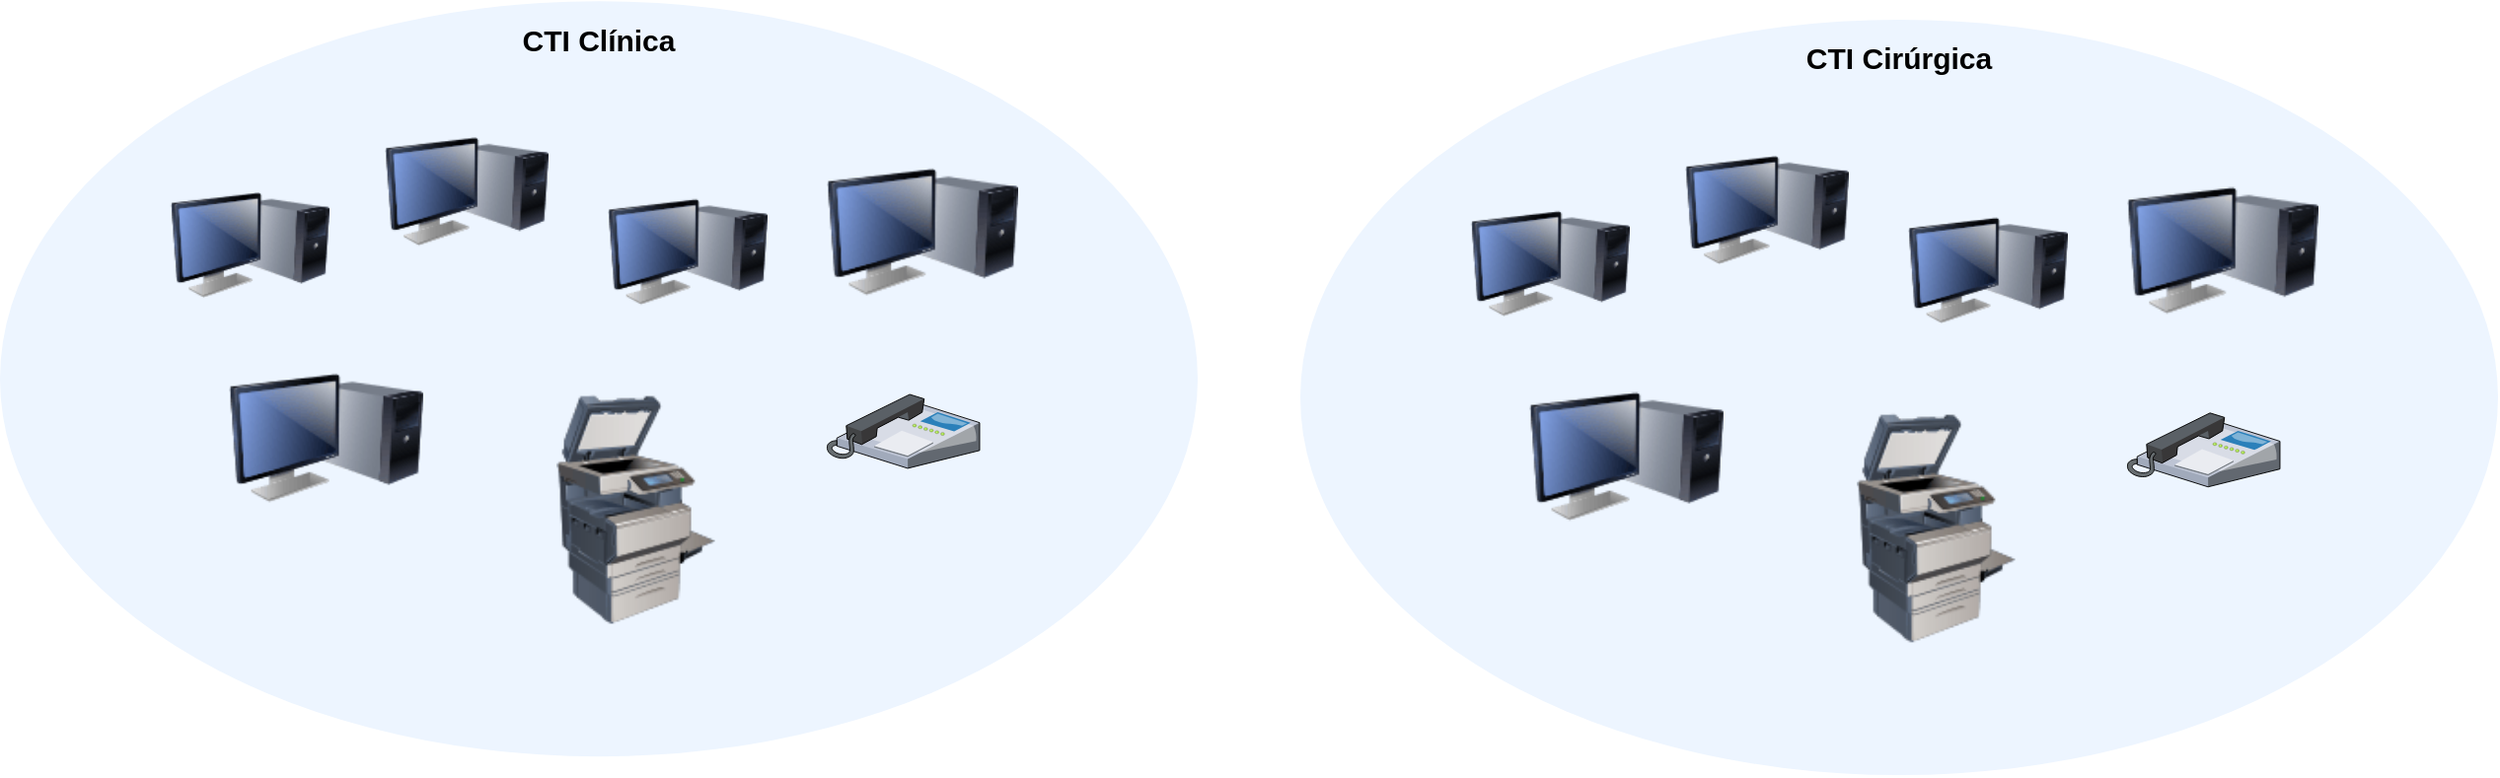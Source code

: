 <mxfile version="24.7.7">
  <diagram id="j2_C4gLJk_HeaDmi43oK" name="Page-1">
    <mxGraphModel dx="2626" dy="791" grid="0" gridSize="10" guides="1" tooltips="1" connect="1" arrows="1" fold="1" page="0" pageScale="1" pageWidth="827" pageHeight="1169" background="none" math="1" shadow="0">
      <root>
        <mxCell id="X5NqExCQtvZxIxQ7pmgY-0" />
        <mxCell id="1" parent="X5NqExCQtvZxIxQ7pmgY-0" />
        <object label="CTI Clínica" id="Gr0Zq-AI6Quabplr0KPa-98">
          <mxCell style="ellipse;whiteSpace=wrap;strokeWidth=2;fillColor=#EDF5FF;fontSize=15;strokeColor=none;container=0;verticalAlign=top;spacingBottom=0;spacingTop=4;fontStyle=1;fontColor=default;metaEdit=0;comic=0;gradientColor=none;html=1;" parent="1" vertex="1">
            <mxGeometry x="-991" y="90.59" width="607" height="383" as="geometry">
              <mxRectangle x="-576" y="218" width="250" height="60" as="alternateBounds" />
            </mxGeometry>
          </mxCell>
        </object>
        <object label="" placeholders="1" id="Gr0Zq-AI6Quabplr0KPa-102">
          <mxCell style="image;html=1;image=img/lib/clip_art/computers/Monitor_Tower_128x128.png;fontFamily=Helvetica;fontSize=12;fontColor=#0A3DA3;align=center;strokeWidth=2;fillColor=#EDF5FF;fontStyle=1;verticalAlign=bottom;strokeColor=none;labelBackgroundColor=#EDF5FF;labelBorderColor=none;labelPosition=center;verticalLabelPosition=top;comic=0;" parent="1" vertex="1">
            <mxGeometry x="-875" y="269.655" width="98.43" height="84.822" as="geometry" />
          </mxCell>
        </object>
        <object label="" placeholders="1" id="q1g0-_doTiqwT4nAZ2be-11">
          <mxCell style="image;html=1;image=img/lib/clip_art/computers/Monitor_Tower_128x128.png;fontFamily=Helvetica;fontSize=12;fontColor=#0A3DA3;align=center;strokeWidth=2;fillColor=#EDF5FF;fontStyle=1;verticalAlign=bottom;strokeColor=none;labelBackgroundColor=#EDF5FF;labelBorderColor=none;labelPosition=center;verticalLabelPosition=top;comic=0;" parent="1" vertex="1">
            <mxGeometry x="-904.64" y="172.969" width="80.64" height="82.581" as="geometry" />
          </mxCell>
        </object>
        <object label="" placeholders="1" id="q1g0-_doTiqwT4nAZ2be-13">
          <mxCell style="image;html=1;image=img/lib/clip_art/computers/Monitor_Tower_128x128.png;fontFamily=Helvetica;fontSize=12;fontColor=#0A3DA3;align=center;strokeWidth=2;fillColor=#EDF5FF;fontStyle=1;verticalAlign=bottom;strokeColor=none;labelBackgroundColor=#EDF5FF;labelBorderColor=none;labelPosition=center;verticalLabelPosition=top;comic=0;" parent="1" vertex="1">
            <mxGeometry x="-796" y="144.002" width="83" height="86.194" as="geometry" />
          </mxCell>
        </object>
        <object label="" placeholders="1" id="q1g0-_doTiqwT4nAZ2be-15">
          <mxCell style="image;html=1;image=img/lib/clip_art/computers/Monitor_Tower_128x128.png;fontFamily=Helvetica;fontSize=12;fontColor=#0A3DA3;align=center;strokeWidth=2;fillColor=#EDF5FF;fontStyle=1;verticalAlign=bottom;strokeColor=none;labelBackgroundColor=#EDF5FF;labelBorderColor=none;labelPosition=center;verticalLabelPosition=top;comic=0;" parent="1" vertex="1">
            <mxGeometry x="-683" y="174.999" width="81" height="85.444" as="geometry" />
          </mxCell>
        </object>
        <mxCell id="q1g0-_doTiqwT4nAZ2be-18" value="" style="image;html=1;image=img/lib/clip_art/computers/Printer_Commercial_128x128.png" parent="1" vertex="1">
          <mxGeometry x="-713.004" y="289.998" width="88.343" height="117.078" as="geometry" />
        </mxCell>
        <mxCell id="q1g0-_doTiqwT4nAZ2be-19" value="" style="verticalLabelPosition=bottom;sketch=0;aspect=fixed;html=1;verticalAlign=top;strokeColor=none;align=center;outlineConnect=0;shape=mxgraph.citrix.ip_phone;" parent="1" vertex="1">
          <mxGeometry x="-572" y="290.001" width="77.484" height="37.476" as="geometry" />
        </mxCell>
        <object label="" placeholders="1" id="q1g0-_doTiqwT4nAZ2be-21">
          <mxCell style="image;html=1;image=img/lib/clip_art/computers/Monitor_Tower_128x128.png;fontFamily=Helvetica;fontSize=12;fontColor=#0A3DA3;align=center;strokeWidth=2;fillColor=#EDF5FF;fontStyle=1;verticalAlign=bottom;strokeColor=none;labelBackgroundColor=#EDF5FF;labelBorderColor=none;labelPosition=center;verticalLabelPosition=top;comic=0;" parent="1" vertex="1">
            <mxGeometry x="-572" y="168.998" width="97" height="77.2" as="geometry" />
          </mxCell>
        </object>
        <object label="CTI Cirúrgica" id="q1g0-_doTiqwT4nAZ2be-23">
          <mxCell style="ellipse;whiteSpace=wrap;strokeWidth=2;fillColor=#EDF5FF;fontSize=15;strokeColor=none;container=0;verticalAlign=top;spacingBottom=0;spacingTop=4;fontStyle=1;fontColor=default;metaEdit=0;comic=0;gradientColor=none;html=1;" parent="1" vertex="1">
            <mxGeometry x="-332" y="100" width="607" height="383" as="geometry">
              <mxRectangle x="-576" y="218" width="250" height="60" as="alternateBounds" />
            </mxGeometry>
          </mxCell>
        </object>
        <object label="" placeholders="1" id="q1g0-_doTiqwT4nAZ2be-24">
          <mxCell style="image;html=1;image=img/lib/clip_art/computers/Monitor_Tower_128x128.png;fontFamily=Helvetica;fontSize=12;fontColor=#0A3DA3;align=center;strokeWidth=2;fillColor=#EDF5FF;fontStyle=1;verticalAlign=bottom;strokeColor=none;labelBackgroundColor=#EDF5FF;labelBorderColor=none;labelPosition=center;verticalLabelPosition=top;comic=0;" parent="1" vertex="1">
            <mxGeometry x="-216" y="279.065" width="98.43" height="84.822" as="geometry" />
          </mxCell>
        </object>
        <object label="" placeholders="1" id="q1g0-_doTiqwT4nAZ2be-25">
          <mxCell style="image;html=1;image=img/lib/clip_art/computers/Monitor_Tower_128x128.png;fontFamily=Helvetica;fontSize=12;fontColor=#0A3DA3;align=center;strokeWidth=2;fillColor=#EDF5FF;fontStyle=1;verticalAlign=bottom;strokeColor=none;labelBackgroundColor=#EDF5FF;labelBorderColor=none;labelPosition=center;verticalLabelPosition=top;comic=0;" parent="1" vertex="1">
            <mxGeometry x="-245.64" y="182.379" width="80.64" height="82.581" as="geometry" />
          </mxCell>
        </object>
        <object label="" placeholders="1" id="q1g0-_doTiqwT4nAZ2be-26">
          <mxCell style="image;html=1;image=img/lib/clip_art/computers/Monitor_Tower_128x128.png;fontFamily=Helvetica;fontSize=12;fontColor=#0A3DA3;align=center;strokeWidth=2;fillColor=#EDF5FF;fontStyle=1;verticalAlign=bottom;strokeColor=none;labelBackgroundColor=#EDF5FF;labelBorderColor=none;labelPosition=center;verticalLabelPosition=top;comic=0;" parent="1" vertex="1">
            <mxGeometry x="-137" y="153.412" width="83" height="86.194" as="geometry" />
          </mxCell>
        </object>
        <object label="" placeholders="1" id="q1g0-_doTiqwT4nAZ2be-27">
          <mxCell style="image;html=1;image=img/lib/clip_art/computers/Monitor_Tower_128x128.png;fontFamily=Helvetica;fontSize=12;fontColor=#0A3DA3;align=center;strokeWidth=2;fillColor=#EDF5FF;fontStyle=1;verticalAlign=bottom;strokeColor=none;labelBackgroundColor=#EDF5FF;labelBorderColor=none;labelPosition=center;verticalLabelPosition=top;comic=0;" parent="1" vertex="1">
            <mxGeometry x="-24" y="184.409" width="81" height="85.444" as="geometry" />
          </mxCell>
        </object>
        <mxCell id="q1g0-_doTiqwT4nAZ2be-28" value="" style="image;html=1;image=img/lib/clip_art/computers/Printer_Commercial_128x128.png" parent="1" vertex="1">
          <mxGeometry x="-54.004" y="299.408" width="88.343" height="117.078" as="geometry" />
        </mxCell>
        <mxCell id="q1g0-_doTiqwT4nAZ2be-29" value="" style="verticalLabelPosition=bottom;sketch=0;aspect=fixed;html=1;verticalAlign=top;strokeColor=none;align=center;outlineConnect=0;shape=mxgraph.citrix.ip_phone;" parent="1" vertex="1">
          <mxGeometry x="87" y="299.411" width="77.484" height="37.476" as="geometry" />
        </mxCell>
        <object label="" placeholders="1" id="q1g0-_doTiqwT4nAZ2be-30">
          <mxCell style="image;html=1;image=img/lib/clip_art/computers/Monitor_Tower_128x128.png;fontFamily=Helvetica;fontSize=12;fontColor=#0A3DA3;align=center;strokeWidth=2;fillColor=#EDF5FF;fontStyle=1;verticalAlign=bottom;strokeColor=none;labelBackgroundColor=#EDF5FF;labelBorderColor=none;labelPosition=center;verticalLabelPosition=top;comic=0;" parent="1" vertex="1">
            <mxGeometry x="87" y="178.408" width="97" height="77.2" as="geometry" />
          </mxCell>
        </object>
      </root>
    </mxGraphModel>
  </diagram>
</mxfile>
